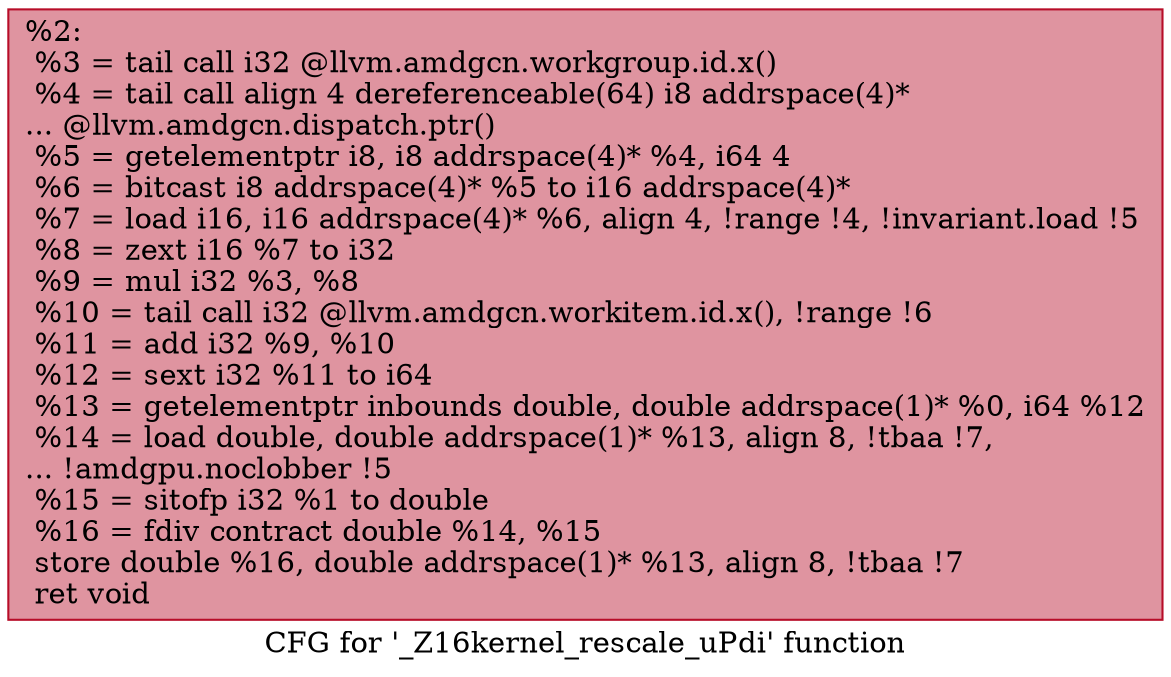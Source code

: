 digraph "CFG for '_Z16kernel_rescale_uPdi' function" {
	label="CFG for '_Z16kernel_rescale_uPdi' function";

	Node0x48abe80 [shape=record,color="#b70d28ff", style=filled, fillcolor="#b70d2870",label="{%2:\l  %3 = tail call i32 @llvm.amdgcn.workgroup.id.x()\l  %4 = tail call align 4 dereferenceable(64) i8 addrspace(4)*\l... @llvm.amdgcn.dispatch.ptr()\l  %5 = getelementptr i8, i8 addrspace(4)* %4, i64 4\l  %6 = bitcast i8 addrspace(4)* %5 to i16 addrspace(4)*\l  %7 = load i16, i16 addrspace(4)* %6, align 4, !range !4, !invariant.load !5\l  %8 = zext i16 %7 to i32\l  %9 = mul i32 %3, %8\l  %10 = tail call i32 @llvm.amdgcn.workitem.id.x(), !range !6\l  %11 = add i32 %9, %10\l  %12 = sext i32 %11 to i64\l  %13 = getelementptr inbounds double, double addrspace(1)* %0, i64 %12\l  %14 = load double, double addrspace(1)* %13, align 8, !tbaa !7,\l... !amdgpu.noclobber !5\l  %15 = sitofp i32 %1 to double\l  %16 = fdiv contract double %14, %15\l  store double %16, double addrspace(1)* %13, align 8, !tbaa !7\l  ret void\l}"];
}
